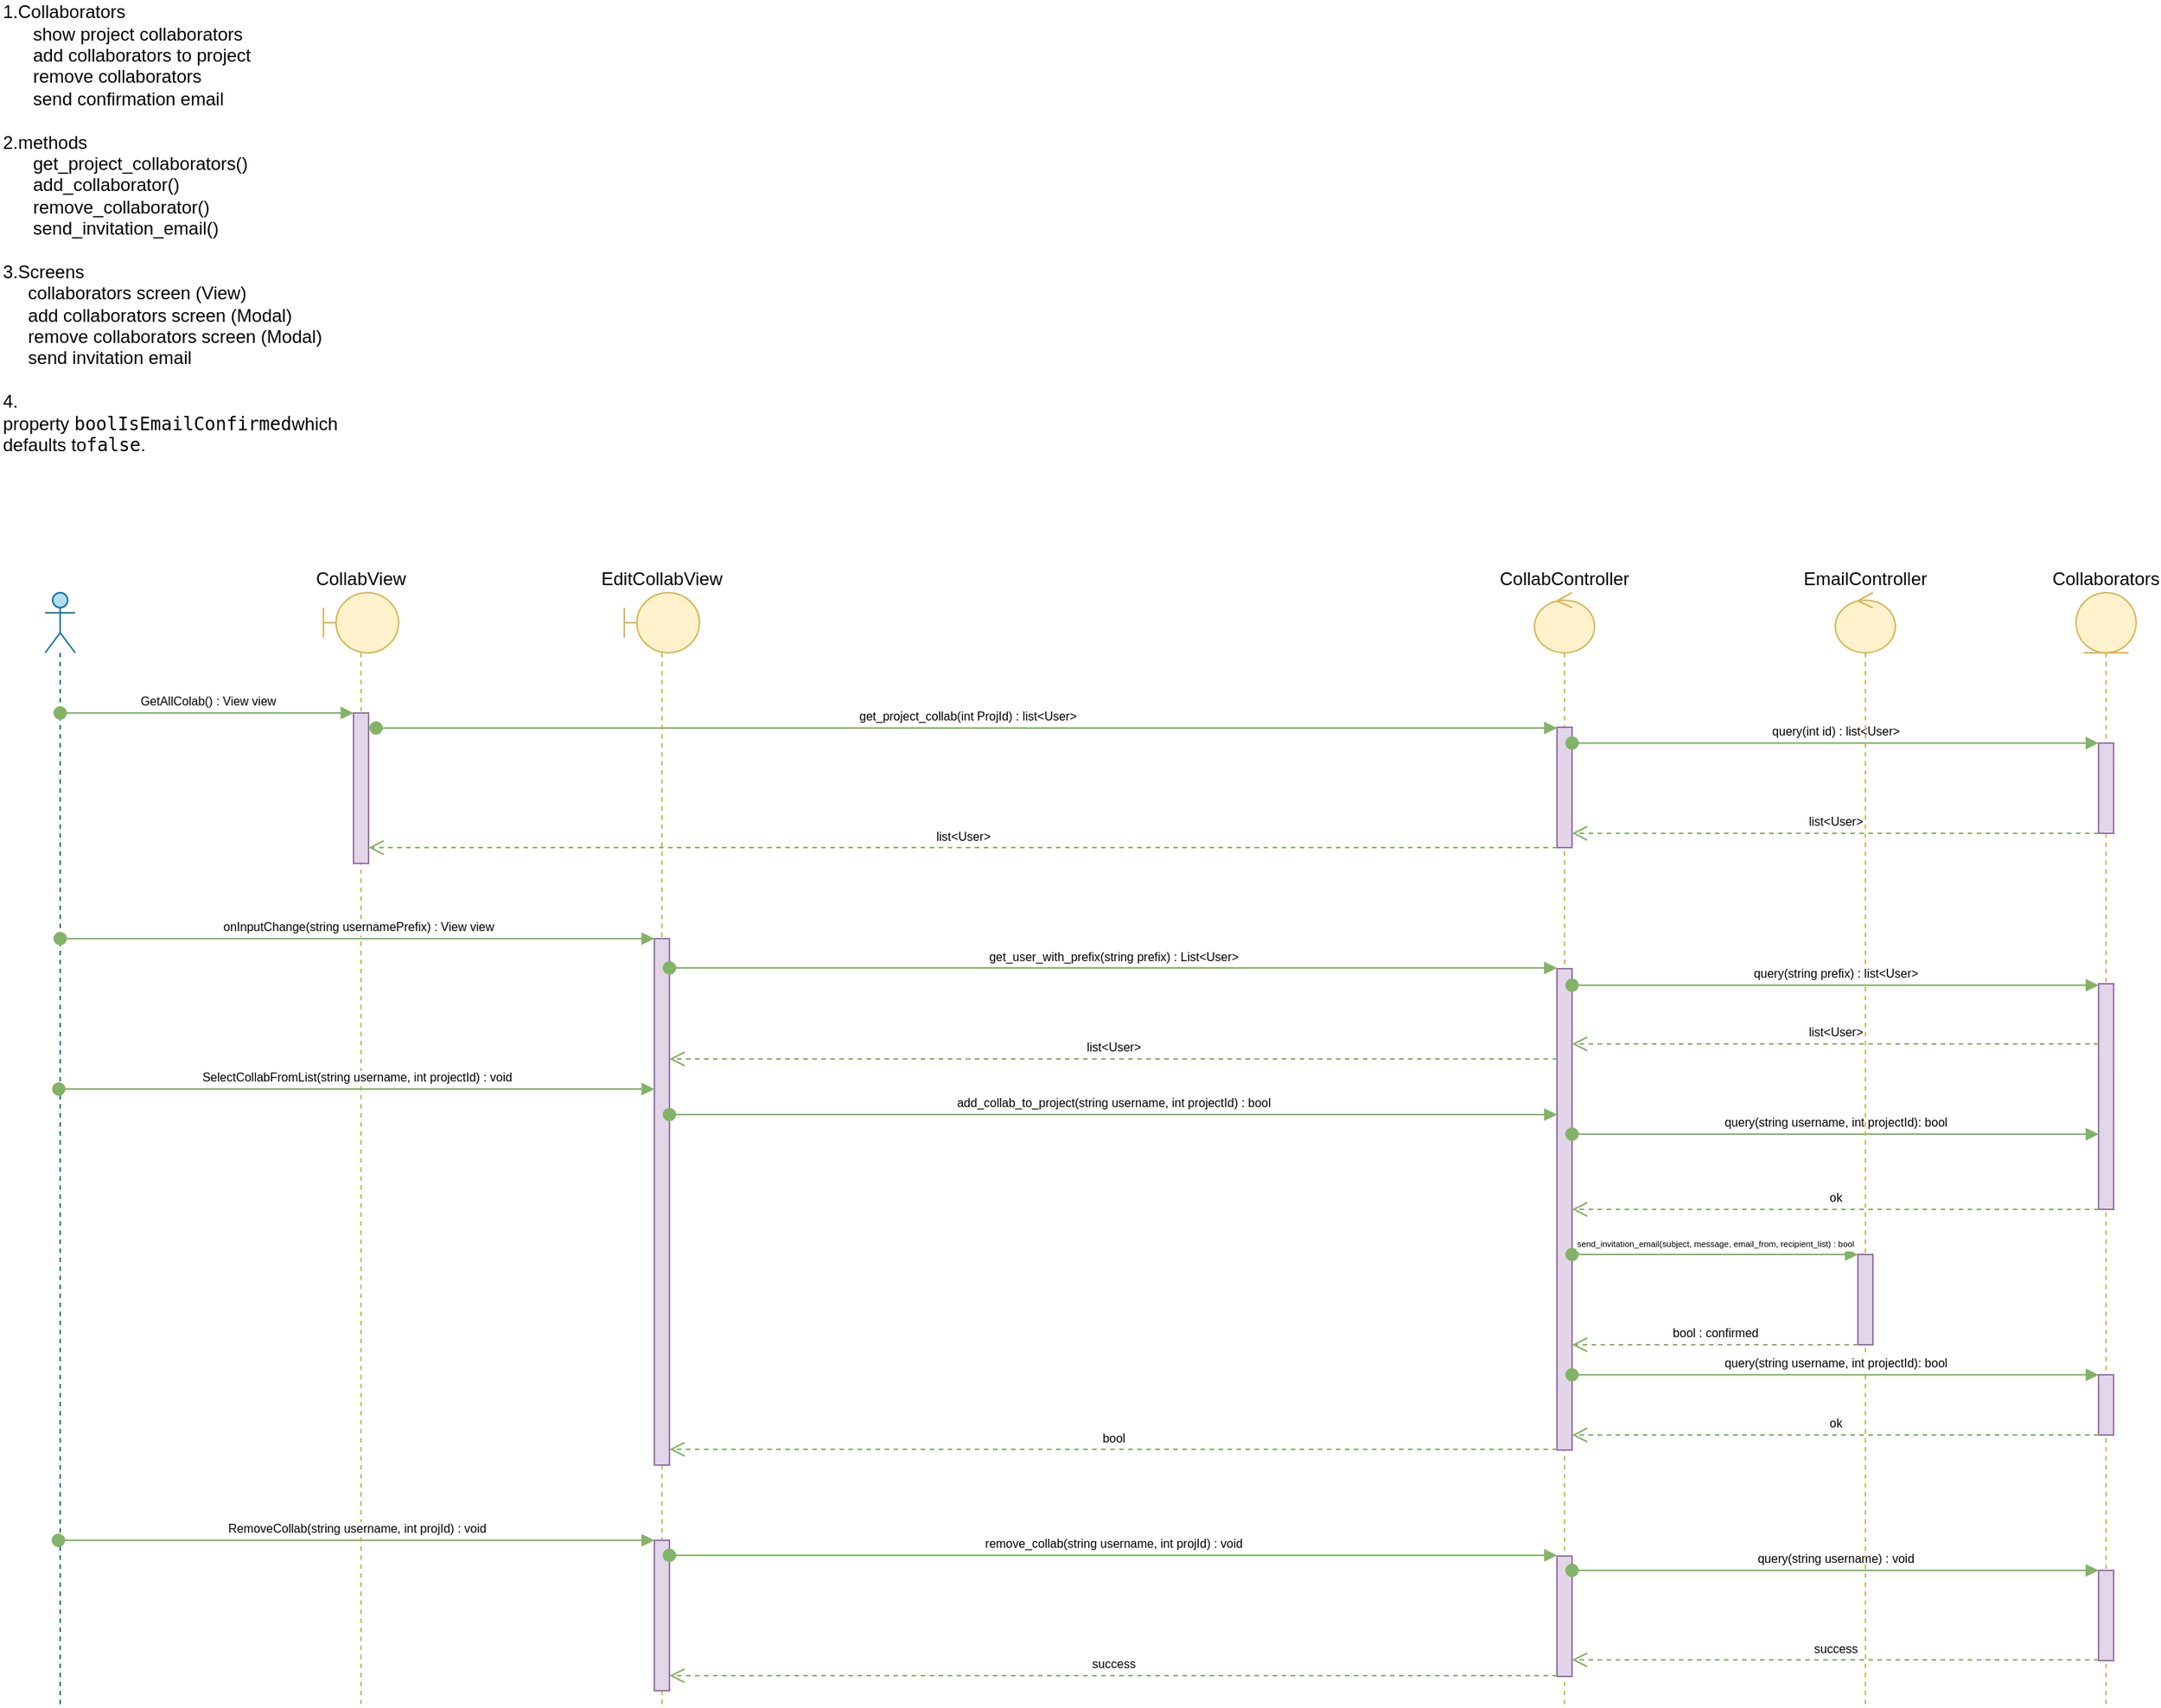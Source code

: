 <mxfile version="10.6.7" type="github"><diagram id="GHZ44tp6X7hKzsTofQmj" name="Page-1"><mxGraphModel dx="1443" dy="1886" grid="1" gridSize="10" guides="1" tooltips="1" connect="1" arrows="1" fold="1" page="1" pageScale="1" pageWidth="850" pageHeight="1100" math="0" shadow="0"><root><mxCell id="0"/><mxCell id="1" parent="0"/><mxCell id="GCSjRSkXuxWU2JJScuMy-1" value="" style="shape=umlLifeline;participant=umlActor;perimeter=lifelinePerimeter;whiteSpace=wrap;html=1;container=1;collapsible=0;recursiveResize=0;verticalAlign=top;spacingTop=36;labelBackgroundColor=#ffffff;outlineConnect=0;size=40;fillColor=#b1ddf0;strokeColor=#10739e;" parent="1" vertex="1"><mxGeometry x="30" y="380" width="20" height="740" as="geometry"/></mxCell><mxCell id="GCSjRSkXuxWU2JJScuMy-2" value="&lt;div&gt;1.Collaborators&lt;/div&gt;&lt;div&gt;&amp;nbsp; &amp;nbsp; &amp;nbsp; show project collaborators&lt;/div&gt;&lt;div&gt;&amp;nbsp; &amp;nbsp; &amp;nbsp; add collaborators to project&lt;/div&gt;&lt;div&gt;&amp;nbsp; &amp;nbsp; &amp;nbsp; remove collaborators&lt;/div&gt;&lt;div&gt;&amp;nbsp; &amp;nbsp; &amp;nbsp; send confirmation email&lt;/div&gt;&lt;div&gt;&lt;br&gt;&lt;/div&gt;&lt;div&gt;2.methods&lt;/div&gt;&lt;div&gt;&amp;nbsp; &amp;nbsp; &amp;nbsp; get_project_collaborators()&lt;/div&gt;&lt;div&gt;&amp;nbsp; &amp;nbsp; &amp;nbsp; add_collaborator()&lt;/div&gt;&lt;div&gt;&amp;nbsp; &amp;nbsp; &amp;nbsp; remove_collaborator()&lt;/div&gt;&lt;div&gt;&amp;nbsp; &amp;nbsp; &amp;nbsp; send_invitation_email()&lt;/div&gt;&lt;div&gt;&lt;br&gt;&lt;/div&gt;&lt;div&gt;3.Screens&lt;/div&gt;&lt;div&gt;&amp;nbsp; &amp;nbsp; &amp;nbsp;collaborators screen (View)&lt;/div&gt;&lt;div&gt;&amp;nbsp; &amp;nbsp; &amp;nbsp;add collaborators screen (Modal)&lt;/div&gt;&lt;div&gt;&amp;nbsp; &amp;nbsp; &amp;nbsp;remove collaborators screen (Modal)&lt;/div&gt;&lt;div&gt;&amp;nbsp; &amp;nbsp; &amp;nbsp;send invitation email&lt;/div&gt;&lt;div&gt;&lt;br&gt;&lt;/div&gt;&lt;div&gt;4.&lt;/div&gt;&lt;span&gt;property&amp;nbsp;&lt;/span&gt;&lt;code&gt;boolIsEmailConfirmed&lt;/code&gt;&lt;span&gt;which defaults to&lt;/span&gt;&lt;code&gt;false&lt;/code&gt;&lt;span&gt;.&lt;/span&gt;&lt;div&gt;&lt;br&gt;&lt;/div&gt;" style="text;html=1;strokeColor=none;fillColor=none;align=left;verticalAlign=middle;whiteSpace=wrap;rounded=0;" parent="1" vertex="1"><mxGeometry width="250" height="290" as="geometry"/></mxCell><mxCell id="GCSjRSkXuxWU2JJScuMy-3" value="CollabView" style="shape=umlLifeline;participant=umlBoundary;perimeter=lifelinePerimeter;whiteSpace=wrap;html=1;container=1;collapsible=0;recursiveResize=0;verticalAlign=bottom;spacingTop=36;labelBackgroundColor=#ffffff;outlineConnect=0;labelPosition=center;verticalLabelPosition=top;align=center;fillColor=#fff2cc;strokeColor=#d6b656;" parent="1" vertex="1"><mxGeometry x="215" y="380" width="50" height="740" as="geometry"/></mxCell><mxCell id="GCSjRSkXuxWU2JJScuMy-7" value="" style="html=1;points=[];perimeter=orthogonalPerimeter;align=left;fillColor=#e1d5e7;strokeColor=#9673a6;gradientColor=none;" parent="GCSjRSkXuxWU2JJScuMy-3" vertex="1"><mxGeometry x="20" y="80" width="10" height="100" as="geometry"/></mxCell><mxCell id="GCSjRSkXuxWU2JJScuMy-4" value="EditCollabView" style="shape=umlLifeline;participant=umlBoundary;perimeter=lifelinePerimeter;whiteSpace=wrap;html=1;container=1;collapsible=0;recursiveResize=0;verticalAlign=bottom;spacingTop=36;labelBackgroundColor=#ffffff;outlineConnect=0;labelPosition=center;verticalLabelPosition=top;align=center;fillColor=#fff2cc;strokeColor=#d6b656;" parent="1" vertex="1"><mxGeometry x="415" y="380" width="50" height="740" as="geometry"/></mxCell><mxCell id="GCSjRSkXuxWU2JJScuMy-19" value="" style="html=1;points=[];perimeter=orthogonalPerimeter;fontSize=8;align=left;fillColor=#e1d5e7;strokeColor=#9673a6;gradientColor=none;" parent="GCSjRSkXuxWU2JJScuMy-4" vertex="1"><mxGeometry x="20" y="230" width="10" height="350" as="geometry"/></mxCell><mxCell id="WKBZwhmBb1u5zHbXrdkY-1" value="" style="html=1;points=[];perimeter=orthogonalPerimeter;fontSize=8;align=left;fillColor=#e1d5e7;strokeColor=#9673a6;gradientColor=none;" parent="GCSjRSkXuxWU2JJScuMy-4" vertex="1"><mxGeometry x="20" y="630" width="10" height="100" as="geometry"/></mxCell><mxCell id="GCSjRSkXuxWU2JJScuMy-8" value="GetAllColab() : View view" style="html=1;verticalAlign=bottom;startArrow=oval;endArrow=block;startSize=8;fontSize=8;fillColor=#d5e8d4;strokeColor=#82b366;" parent="1" source="GCSjRSkXuxWU2JJScuMy-1" target="GCSjRSkXuxWU2JJScuMy-7" edge="1"><mxGeometry relative="1" as="geometry"><mxPoint x="75" y="460" as="sourcePoint"/><Array as="points"><mxPoint x="70" y="460"/></Array></mxGeometry></mxCell><mxCell id="GCSjRSkXuxWU2JJScuMy-9" value="CollabController" style="shape=umlLifeline;participant=umlControl;perimeter=lifelinePerimeter;whiteSpace=wrap;html=1;container=1;collapsible=0;recursiveResize=0;verticalAlign=bottom;spacingTop=36;labelBackgroundColor=#ffffff;outlineConnect=0;align=center;labelPosition=center;verticalLabelPosition=top;fillColor=#fff2cc;strokeColor=#d6b656;" parent="1" vertex="1"><mxGeometry x="1020" y="380" width="40" height="740" as="geometry"/></mxCell><mxCell id="GCSjRSkXuxWU2JJScuMy-12" value="" style="html=1;points=[];perimeter=orthogonalPerimeter;align=left;fillColor=#e1d5e7;strokeColor=#9673a6;gradientColor=none;" parent="GCSjRSkXuxWU2JJScuMy-9" vertex="1"><mxGeometry x="15" y="89.5" width="10" height="80" as="geometry"/></mxCell><mxCell id="GCSjRSkXuxWU2JJScuMy-21" value="" style="html=1;points=[];perimeter=orthogonalPerimeter;fontSize=8;align=left;fillColor=#e1d5e7;strokeColor=#9673a6;gradientColor=none;" parent="GCSjRSkXuxWU2JJScuMy-9" vertex="1"><mxGeometry x="15" y="250" width="10" height="320" as="geometry"/></mxCell><mxCell id="WKBZwhmBb1u5zHbXrdkY-4" value="" style="html=1;points=[];perimeter=orthogonalPerimeter;fontSize=8;align=left;fillColor=#e1d5e7;strokeColor=#9673a6;gradientColor=none;" parent="GCSjRSkXuxWU2JJScuMy-9" vertex="1"><mxGeometry x="15" y="640.5" width="10" height="80" as="geometry"/></mxCell><mxCell id="GCSjRSkXuxWU2JJScuMy-11" value="Collaborators" style="shape=umlLifeline;participant=umlEntity;perimeter=lifelinePerimeter;whiteSpace=wrap;html=1;container=1;collapsible=0;recursiveResize=0;verticalAlign=bottom;spacingTop=36;labelBackgroundColor=#ffffff;outlineConnect=0;align=center;labelPosition=center;verticalLabelPosition=top;fillColor=#fff2cc;strokeColor=#d6b656;" parent="1" vertex="1"><mxGeometry x="1380" y="380" width="40" height="740" as="geometry"/></mxCell><mxCell id="GCSjRSkXuxWU2JJScuMy-15" value="" style="html=1;points=[];perimeter=orthogonalPerimeter;fontSize=8;align=left;fillColor=#e1d5e7;strokeColor=#9673a6;gradientColor=none;" parent="GCSjRSkXuxWU2JJScuMy-11" vertex="1"><mxGeometry x="15" y="100" width="10" height="60" as="geometry"/></mxCell><mxCell id="GCSjRSkXuxWU2JJScuMy-24" value="" style="html=1;points=[];perimeter=orthogonalPerimeter;fontSize=8;align=left;fillColor=#e1d5e7;strokeColor=#9673a6;gradientColor=none;" parent="GCSjRSkXuxWU2JJScuMy-11" vertex="1"><mxGeometry x="15" y="260" width="10" height="150" as="geometry"/></mxCell><mxCell id="WKBZwhmBb1u5zHbXrdkY-6" value="" style="html=1;points=[];perimeter=orthogonalPerimeter;fontSize=8;align=left;fillColor=#e1d5e7;strokeColor=#9673a6;gradientColor=none;" parent="GCSjRSkXuxWU2JJScuMy-11" vertex="1"><mxGeometry x="15" y="650" width="10" height="60" as="geometry"/></mxCell><mxCell id="ptlIlz8iXJEbvcwkNckL-7" value="" style="html=1;points=[];perimeter=orthogonalPerimeter;fillColor=#e1d5e7;strokeColor=#9673a6;" vertex="1" parent="GCSjRSkXuxWU2JJScuMy-11"><mxGeometry x="15" y="520" width="10" height="40" as="geometry"/></mxCell><mxCell id="GCSjRSkXuxWU2JJScuMy-13" value="get_project_collab(int ProjId) : list&amp;lt;User&amp;gt;" style="html=1;verticalAlign=bottom;startArrow=oval;endArrow=block;startSize=8;fontSize=8;fillColor=#d5e8d4;strokeColor=#82b366;" parent="1" target="GCSjRSkXuxWU2JJScuMy-12" edge="1"><mxGeometry relative="1" as="geometry"><mxPoint x="250" y="470" as="sourcePoint"/></mxGeometry></mxCell><mxCell id="GCSjRSkXuxWU2JJScuMy-17" value="list&amp;lt;User&amp;gt;" style="html=1;verticalAlign=bottom;endArrow=open;dashed=1;endSize=8;fontSize=8;fillColor=#d5e8d4;strokeColor=#82b366;" parent="1" source="GCSjRSkXuxWU2JJScuMy-15" target="GCSjRSkXuxWU2JJScuMy-12" edge="1"><mxGeometry relative="1" as="geometry"><mxPoint x="1233" y="538" as="sourcePoint"/><mxPoint x="1130" y="530" as="targetPoint"/><Array as="points"><mxPoint x="1220" y="540"/></Array></mxGeometry></mxCell><mxCell id="GCSjRSkXuxWU2JJScuMy-18" value="list&amp;lt;User&amp;gt;" style="html=1;verticalAlign=bottom;endArrow=open;dashed=1;endSize=8;fontSize=8;fillColor=#d5e8d4;strokeColor=#82b366;" parent="1" target="GCSjRSkXuxWU2JJScuMy-7" edge="1"><mxGeometry relative="1" as="geometry"><mxPoint x="1035" y="549.5" as="sourcePoint"/><mxPoint x="280" y="550" as="targetPoint"/></mxGeometry></mxCell><mxCell id="GCSjRSkXuxWU2JJScuMy-20" value="SelectCollabFromList(string username, int projectId) : void" style="html=1;verticalAlign=bottom;startArrow=oval;endArrow=block;startSize=8;fontSize=8;fillColor=#d5e8d4;strokeColor=#82b366;" parent="1" target="GCSjRSkXuxWU2JJScuMy-19" edge="1"><mxGeometry relative="1" as="geometry"><mxPoint x="39.071" y="710" as="sourcePoint"/><Array as="points"><mxPoint x="230" y="710"/></Array></mxGeometry></mxCell><mxCell id="GCSjRSkXuxWU2JJScuMy-22" value="add_collab_to_project(string username, int projectId) : bool" style="html=1;verticalAlign=bottom;startArrow=oval;endArrow=block;startSize=8;fontSize=8;fillColor=#d5e8d4;strokeColor=#82b366;" parent="1" edge="1"><mxGeometry relative="1" as="geometry"><mxPoint x="445" y="727" as="sourcePoint"/><Array as="points"><mxPoint x="740" y="727"/></Array><mxPoint x="1035" y="727" as="targetPoint"/></mxGeometry></mxCell><mxCell id="GCSjRSkXuxWU2JJScuMy-25" value="query(string username, int projectId): bool" style="html=1;verticalAlign=bottom;startArrow=oval;endArrow=block;startSize=8;fontSize=8;fillColor=#d5e8d4;strokeColor=#82b366;" parent="1" edge="1"><mxGeometry relative="1" as="geometry"><mxPoint x="1045" y="740" as="sourcePoint"/><Array as="points"><mxPoint x="1140" y="740"/></Array><mxPoint x="1395" y="740" as="targetPoint"/></mxGeometry></mxCell><mxCell id="GCSjRSkXuxWU2JJScuMy-27" value="ok" style="html=1;verticalAlign=bottom;endArrow=open;dashed=1;endSize=8;fontSize=8;fillColor=#d5e8d4;strokeColor=#82b366;" parent="1" source="GCSjRSkXuxWU2JJScuMy-24" target="GCSjRSkXuxWU2JJScuMy-21" edge="1"><mxGeometry relative="1" as="geometry"><mxPoint x="1235" y="790" as="sourcePoint"/><mxPoint x="1155" y="790" as="targetPoint"/><Array as="points"><mxPoint x="1220" y="790"/></Array></mxGeometry></mxCell><mxCell id="WKBZwhmBb1u5zHbXrdkY-2" value="RemoveCollab(string username, int projId) : void" style="html=1;verticalAlign=bottom;startArrow=oval;endArrow=block;startSize=8;fontSize=8;fillColor=#d5e8d4;strokeColor=#82b366;" parent="1" target="WKBZwhmBb1u5zHbXrdkY-1" edge="1"><mxGeometry relative="1" as="geometry"><mxPoint x="38.833" y="1010" as="sourcePoint"/><Array as="points"><mxPoint x="340" y="1010"/></Array></mxGeometry></mxCell><mxCell id="WKBZwhmBb1u5zHbXrdkY-5" value="remove_collab(string username, int projId) : void&lt;br&gt;" style="html=1;verticalAlign=bottom;startArrow=oval;startFill=1;endArrow=block;startSize=8;fontSize=8;fillColor=#d5e8d4;strokeColor=#82b366;" parent="1" source="WKBZwhmBb1u5zHbXrdkY-1" edge="1"><mxGeometry width="60" relative="1" as="geometry"><mxPoint x="975" y="1020" as="sourcePoint"/><mxPoint x="1035" y="1020" as="targetPoint"/></mxGeometry></mxCell><mxCell id="WKBZwhmBb1u5zHbXrdkY-7" value="query(string username) : void" style="html=1;verticalAlign=bottom;startArrow=oval;startFill=1;endArrow=block;startSize=8;fontSize=8;fillColor=#d5e8d4;strokeColor=#82b366;" parent="1" source="WKBZwhmBb1u5zHbXrdkY-4" target="WKBZwhmBb1u5zHbXrdkY-6" edge="1"><mxGeometry width="60" relative="1" as="geometry"><mxPoint x="1175" y="1030" as="sourcePoint"/><mxPoint x="1380" y="1030" as="targetPoint"/><Array as="points"><mxPoint x="1220" y="1030"/></Array></mxGeometry></mxCell><mxCell id="WKBZwhmBb1u5zHbXrdkY-8" value="success" style="html=1;verticalAlign=bottom;endArrow=open;dashed=1;endSize=8;fontSize=8;fillColor=#d5e8d4;strokeColor=#82b366;" parent="1" source="WKBZwhmBb1u5zHbXrdkY-6" edge="1"><mxGeometry relative="1" as="geometry"><mxPoint x="1235" y="1089.5" as="sourcePoint"/><mxPoint x="1045" y="1089.5" as="targetPoint"/></mxGeometry></mxCell><mxCell id="WKBZwhmBb1u5zHbXrdkY-9" value="success" style="html=1;verticalAlign=bottom;endArrow=open;dashed=1;endSize=8;fontSize=8;fillColor=#d5e8d4;strokeColor=#82b366;" parent="1" target="WKBZwhmBb1u5zHbXrdkY-1" edge="1"><mxGeometry relative="1" as="geometry"><mxPoint x="1035" y="1100" as="sourcePoint"/><mxPoint x="845" y="1100" as="targetPoint"/></mxGeometry></mxCell><mxCell id="GCSjRSkXuxWU2JJScuMy-16" value="query(int id) : list&amp;lt;User&amp;gt;" style="html=1;verticalAlign=bottom;startArrow=oval;endArrow=block;startSize=8;fontSize=8;fillColor=#d5e8d4;strokeColor=#82b366;" parent="1" source="GCSjRSkXuxWU2JJScuMy-12" target="GCSjRSkXuxWU2JJScuMy-15" edge="1"><mxGeometry relative="1" as="geometry"><mxPoint x="1210" y="480" as="sourcePoint"/><Array as="points"><mxPoint x="1220" y="480"/></Array></mxGeometry></mxCell><mxCell id="WKBZwhmBb1u5zHbXrdkY-27" value="EmailController" style="shape=umlLifeline;participant=umlControl;perimeter=lifelinePerimeter;whiteSpace=wrap;html=1;container=1;collapsible=0;recursiveResize=0;verticalAlign=bottom;spacingTop=36;labelBackgroundColor=#ffffff;outlineConnect=0;align=center;labelPosition=center;verticalLabelPosition=top;fillColor=#fff2cc;strokeColor=#d6b656;" parent="1" vertex="1"><mxGeometry x="1220" y="380" width="40" height="740" as="geometry"/></mxCell><mxCell id="ptlIlz8iXJEbvcwkNckL-1" value="" style="html=1;points=[];perimeter=orthogonalPerimeter;fillColor=#e1d5e7;strokeColor=#9673a6;" vertex="1" parent="WKBZwhmBb1u5zHbXrdkY-27"><mxGeometry x="15" y="440" width="10" height="60" as="geometry"/></mxCell><mxCell id="ptlIlz8iXJEbvcwkNckL-2" value="&lt;font style=&quot;font-size: 5.7px&quot;&gt;&lt;span&gt;send_invitation_email(&lt;/span&gt;&lt;span&gt;subject, message, email_from, recipient_list&lt;/span&gt;&lt;span&gt;) : bool&lt;/span&gt;&lt;/font&gt;&lt;br&gt;" style="html=1;verticalAlign=bottom;startArrow=oval;endArrow=block;startSize=8;fillColor=#d5e8d4;strokeColor=#82b366;" edge="1" target="ptlIlz8iXJEbvcwkNckL-1" parent="1"><mxGeometry relative="1" as="geometry"><mxPoint x="1045" y="820" as="sourcePoint"/></mxGeometry></mxCell><mxCell id="ptlIlz8iXJEbvcwkNckL-3" value="&lt;font style=&quot;font-size: 8px&quot;&gt;bool : confirmed&lt;/font&gt;" style="html=1;verticalAlign=bottom;endArrow=open;dashed=1;endSize=8;fillColor=#d5e8d4;strokeColor=#82b366;" edge="1" parent="1" target="GCSjRSkXuxWU2JJScuMy-21"><mxGeometry relative="1" as="geometry"><mxPoint x="1235" y="880" as="sourcePoint"/><mxPoint x="1155" y="900" as="targetPoint"/></mxGeometry></mxCell><mxCell id="ptlIlz8iXJEbvcwkNckL-8" value="&lt;span&gt;&lt;font style=&quot;font-size: 8px&quot;&gt;query(string username, int projectId): bool&lt;/font&gt;&lt;/span&gt;" style="html=1;verticalAlign=bottom;startArrow=oval;endArrow=block;startSize=8;fillColor=#d5e8d4;strokeColor=#82b366;" edge="1" parent="1"><mxGeometry relative="1" as="geometry"><mxPoint x="1045" y="900" as="sourcePoint"/><mxPoint x="1395" y="900" as="targetPoint"/></mxGeometry></mxCell><mxCell id="ptlIlz8iXJEbvcwkNckL-10" value="bool" style="html=1;verticalAlign=bottom;endArrow=open;dashed=1;endSize=8;fontSize=8;fillColor=#d5e8d4;strokeColor=#82b366;" edge="1" parent="1" target="GCSjRSkXuxWU2JJScuMy-19"><mxGeometry relative="1" as="geometry"><mxPoint x="1035.0" y="949.5" as="sourcePoint"/><mxPoint x="685" y="949.5" as="targetPoint"/><Array as="points"><mxPoint x="860" y="949.5"/></Array></mxGeometry></mxCell><mxCell id="ptlIlz8iXJEbvcwkNckL-9" value="ok" style="html=1;verticalAlign=bottom;endArrow=open;dashed=1;endSize=8;fontSize=8;fillColor=#d5e8d4;strokeColor=#82b366;" edge="1" parent="1"><mxGeometry relative="1" as="geometry"><mxPoint x="1395" y="940" as="sourcePoint"/><mxPoint x="1045" y="940" as="targetPoint"/><Array as="points"><mxPoint x="1220" y="940"/></Array></mxGeometry></mxCell><mxCell id="ptlIlz8iXJEbvcwkNckL-14" value="onInputChange(string usernamePrefix) : View view" style="html=1;verticalAlign=bottom;startArrow=oval;startFill=1;endArrow=block;startSize=8;fillColor=#d5e8d4;strokeColor=#82b366;fontSize=8;" edge="1" parent="1" source="GCSjRSkXuxWU2JJScuMy-1"><mxGeometry width="60" relative="1" as="geometry"><mxPoint x="375" y="610" as="sourcePoint"/><mxPoint x="435" y="610" as="targetPoint"/></mxGeometry></mxCell><mxCell id="ptlIlz8iXJEbvcwkNckL-15" value="get_user_with_prefix(string prefix) : List&amp;lt;User&amp;gt;" style="html=1;verticalAlign=bottom;startArrow=oval;startFill=1;endArrow=block;startSize=8;fontSize=8;fillColor=#d5e8d4;strokeColor=#82b366;" edge="1" parent="1" source="GCSjRSkXuxWU2JJScuMy-19"><mxGeometry width="60" relative="1" as="geometry"><mxPoint x="440" y="630" as="sourcePoint"/><mxPoint x="1035" y="629.5" as="targetPoint"/></mxGeometry></mxCell><mxCell id="ptlIlz8iXJEbvcwkNckL-16" value="query(string prefix) : list&amp;lt;User&amp;gt;" style="html=1;verticalAlign=bottom;startArrow=oval;endArrow=block;startSize=8;fontSize=8;fillColor=#d5e8d4;strokeColor=#82b366;" edge="1" parent="1"><mxGeometry relative="1" as="geometry"><mxPoint x="1045.0" y="641" as="sourcePoint"/><Array as="points"><mxPoint x="1220" y="641"/></Array><mxPoint x="1395" y="641" as="targetPoint"/></mxGeometry></mxCell><mxCell id="ptlIlz8iXJEbvcwkNckL-17" value="list&amp;lt;User&amp;gt;" style="html=1;verticalAlign=bottom;endArrow=open;dashed=1;endSize=8;fontSize=8;fillColor=#d5e8d4;strokeColor=#82b366;" edge="1" parent="1"><mxGeometry relative="1" as="geometry"><mxPoint x="1395" y="680" as="sourcePoint"/><mxPoint x="1045" y="680" as="targetPoint"/></mxGeometry></mxCell><mxCell id="ptlIlz8iXJEbvcwkNckL-19" value="list&amp;lt;User&amp;gt;" style="html=1;verticalAlign=bottom;endArrow=open;dashed=1;endSize=8;fontSize=8;fillColor=#d5e8d4;strokeColor=#82b366;" edge="1" parent="1" target="GCSjRSkXuxWU2JJScuMy-19"><mxGeometry relative="1" as="geometry"><mxPoint x="1035" y="690" as="sourcePoint"/><mxPoint x="450" y="690" as="targetPoint"/></mxGeometry></mxCell></root></mxGraphModel></diagram></mxfile>